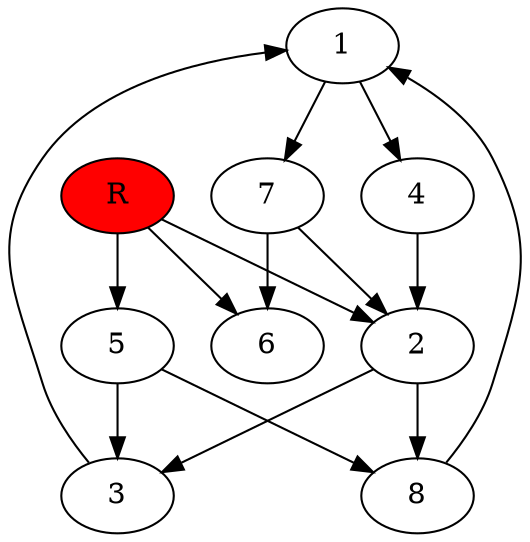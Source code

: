 digraph prb75299 {
	1
	2
	3
	4
	5
	6
	7
	8
	R [fillcolor="#ff0000" style=filled]
	1 -> 4
	1 -> 7
	2 -> 3
	2 -> 8
	3 -> 1
	4 -> 2
	5 -> 3
	5 -> 8
	7 -> 2
	7 -> 6
	8 -> 1
	R -> 2
	R -> 5
	R -> 6
}
